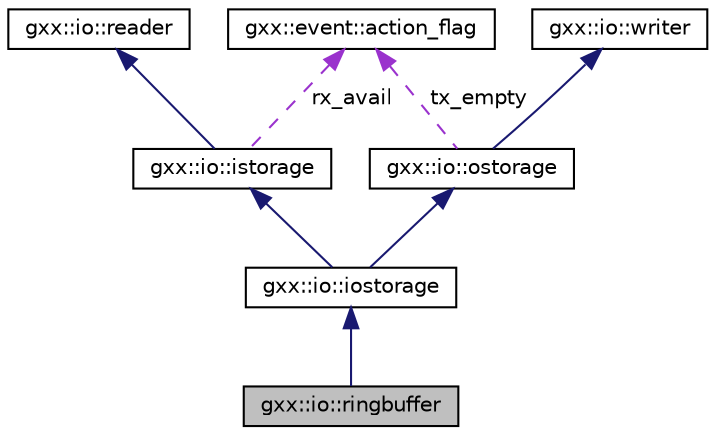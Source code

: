 digraph "gxx::io::ringbuffer"
{
  edge [fontname="Helvetica",fontsize="10",labelfontname="Helvetica",labelfontsize="10"];
  node [fontname="Helvetica",fontsize="10",shape=record];
  Node1 [label="gxx::io::ringbuffer",height=0.2,width=0.4,color="black", fillcolor="grey75", style="filled", fontcolor="black"];
  Node2 -> Node1 [dir="back",color="midnightblue",fontsize="10",style="solid",fontname="Helvetica"];
  Node2 [label="gxx::io::iostorage",height=0.2,width=0.4,color="black", fillcolor="white", style="filled",URL="$structgxx_1_1io_1_1iostorage.html"];
  Node3 -> Node2 [dir="back",color="midnightblue",fontsize="10",style="solid",fontname="Helvetica"];
  Node3 [label="gxx::io::istorage",height=0.2,width=0.4,color="black", fillcolor="white", style="filled",URL="$structgxx_1_1io_1_1istorage.html"];
  Node4 -> Node3 [dir="back",color="midnightblue",fontsize="10",style="solid",fontname="Helvetica"];
  Node4 [label="gxx::io::reader",height=0.2,width=0.4,color="black", fillcolor="white", style="filled",URL="$structgxx_1_1io_1_1reader.html"];
  Node5 -> Node3 [dir="back",color="darkorchid3",fontsize="10",style="dashed",label=" rx_avail" ,fontname="Helvetica"];
  Node5 [label="gxx::event::action_flag",height=0.2,width=0.4,color="black", fillcolor="white", style="filled",URL="$classgxx_1_1event_1_1action__flag.html"];
  Node6 -> Node2 [dir="back",color="midnightblue",fontsize="10",style="solid",fontname="Helvetica"];
  Node6 [label="gxx::io::ostorage",height=0.2,width=0.4,color="black", fillcolor="white", style="filled",URL="$structgxx_1_1io_1_1ostorage.html"];
  Node7 -> Node6 [dir="back",color="midnightblue",fontsize="10",style="solid",fontname="Helvetica"];
  Node7 [label="gxx::io::writer",height=0.2,width=0.4,color="black", fillcolor="white", style="filled",URL="$structgxx_1_1io_1_1writer.html"];
  Node5 -> Node6 [dir="back",color="darkorchid3",fontsize="10",style="dashed",label=" tx_empty" ,fontname="Helvetica"];
}
